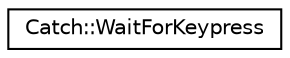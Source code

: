 digraph "Graphical Class Hierarchy"
{
  edge [fontname="Helvetica",fontsize="10",labelfontname="Helvetica",labelfontsize="10"];
  node [fontname="Helvetica",fontsize="10",shape=record];
  rankdir="LR";
  Node0 [label="Catch::WaitForKeypress",height=0.2,width=0.4,color="black", fillcolor="white", style="filled",URL="$structCatch_1_1WaitForKeypress.html"];
}

